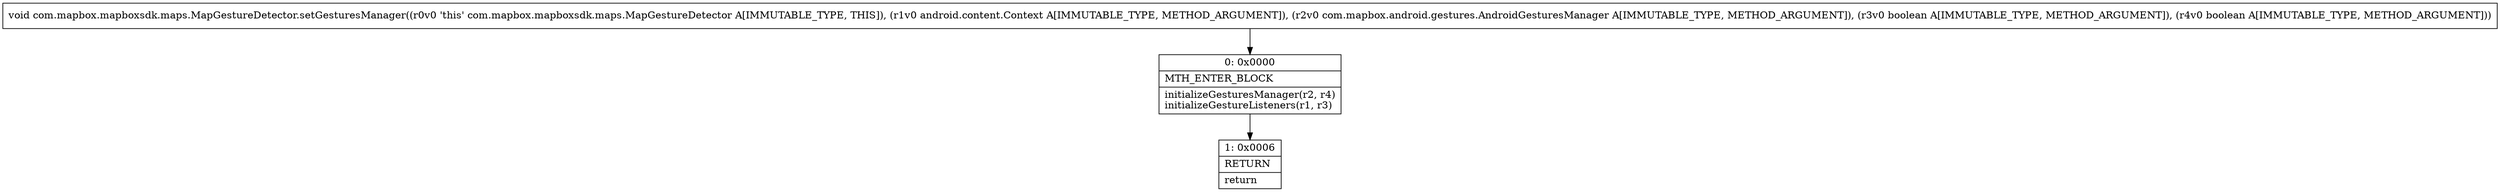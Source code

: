 digraph "CFG forcom.mapbox.mapboxsdk.maps.MapGestureDetector.setGesturesManager(Landroid\/content\/Context;Lcom\/mapbox\/android\/gestures\/AndroidGesturesManager;ZZ)V" {
Node_0 [shape=record,label="{0\:\ 0x0000|MTH_ENTER_BLOCK\l|initializeGesturesManager(r2, r4)\linitializeGestureListeners(r1, r3)\l}"];
Node_1 [shape=record,label="{1\:\ 0x0006|RETURN\l|return\l}"];
MethodNode[shape=record,label="{void com.mapbox.mapboxsdk.maps.MapGestureDetector.setGesturesManager((r0v0 'this' com.mapbox.mapboxsdk.maps.MapGestureDetector A[IMMUTABLE_TYPE, THIS]), (r1v0 android.content.Context A[IMMUTABLE_TYPE, METHOD_ARGUMENT]), (r2v0 com.mapbox.android.gestures.AndroidGesturesManager A[IMMUTABLE_TYPE, METHOD_ARGUMENT]), (r3v0 boolean A[IMMUTABLE_TYPE, METHOD_ARGUMENT]), (r4v0 boolean A[IMMUTABLE_TYPE, METHOD_ARGUMENT])) }"];
MethodNode -> Node_0;
Node_0 -> Node_1;
}

